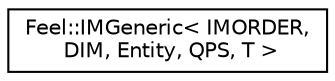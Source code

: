 digraph "Graphical Class Hierarchy"
{
 // LATEX_PDF_SIZE
  edge [fontname="Helvetica",fontsize="10",labelfontname="Helvetica",labelfontsize="10"];
  node [fontname="Helvetica",fontsize="10",shape=record];
  rankdir="LR";
  Node0 [label="Feel::IMGeneric\< IMORDER,\l DIM, Entity, QPS, T \>",height=0.2,width=0.4,color="black", fillcolor="white", style="filled",URL="$structFeel_1_1IMGeneric.html",tooltip=" "];
}
